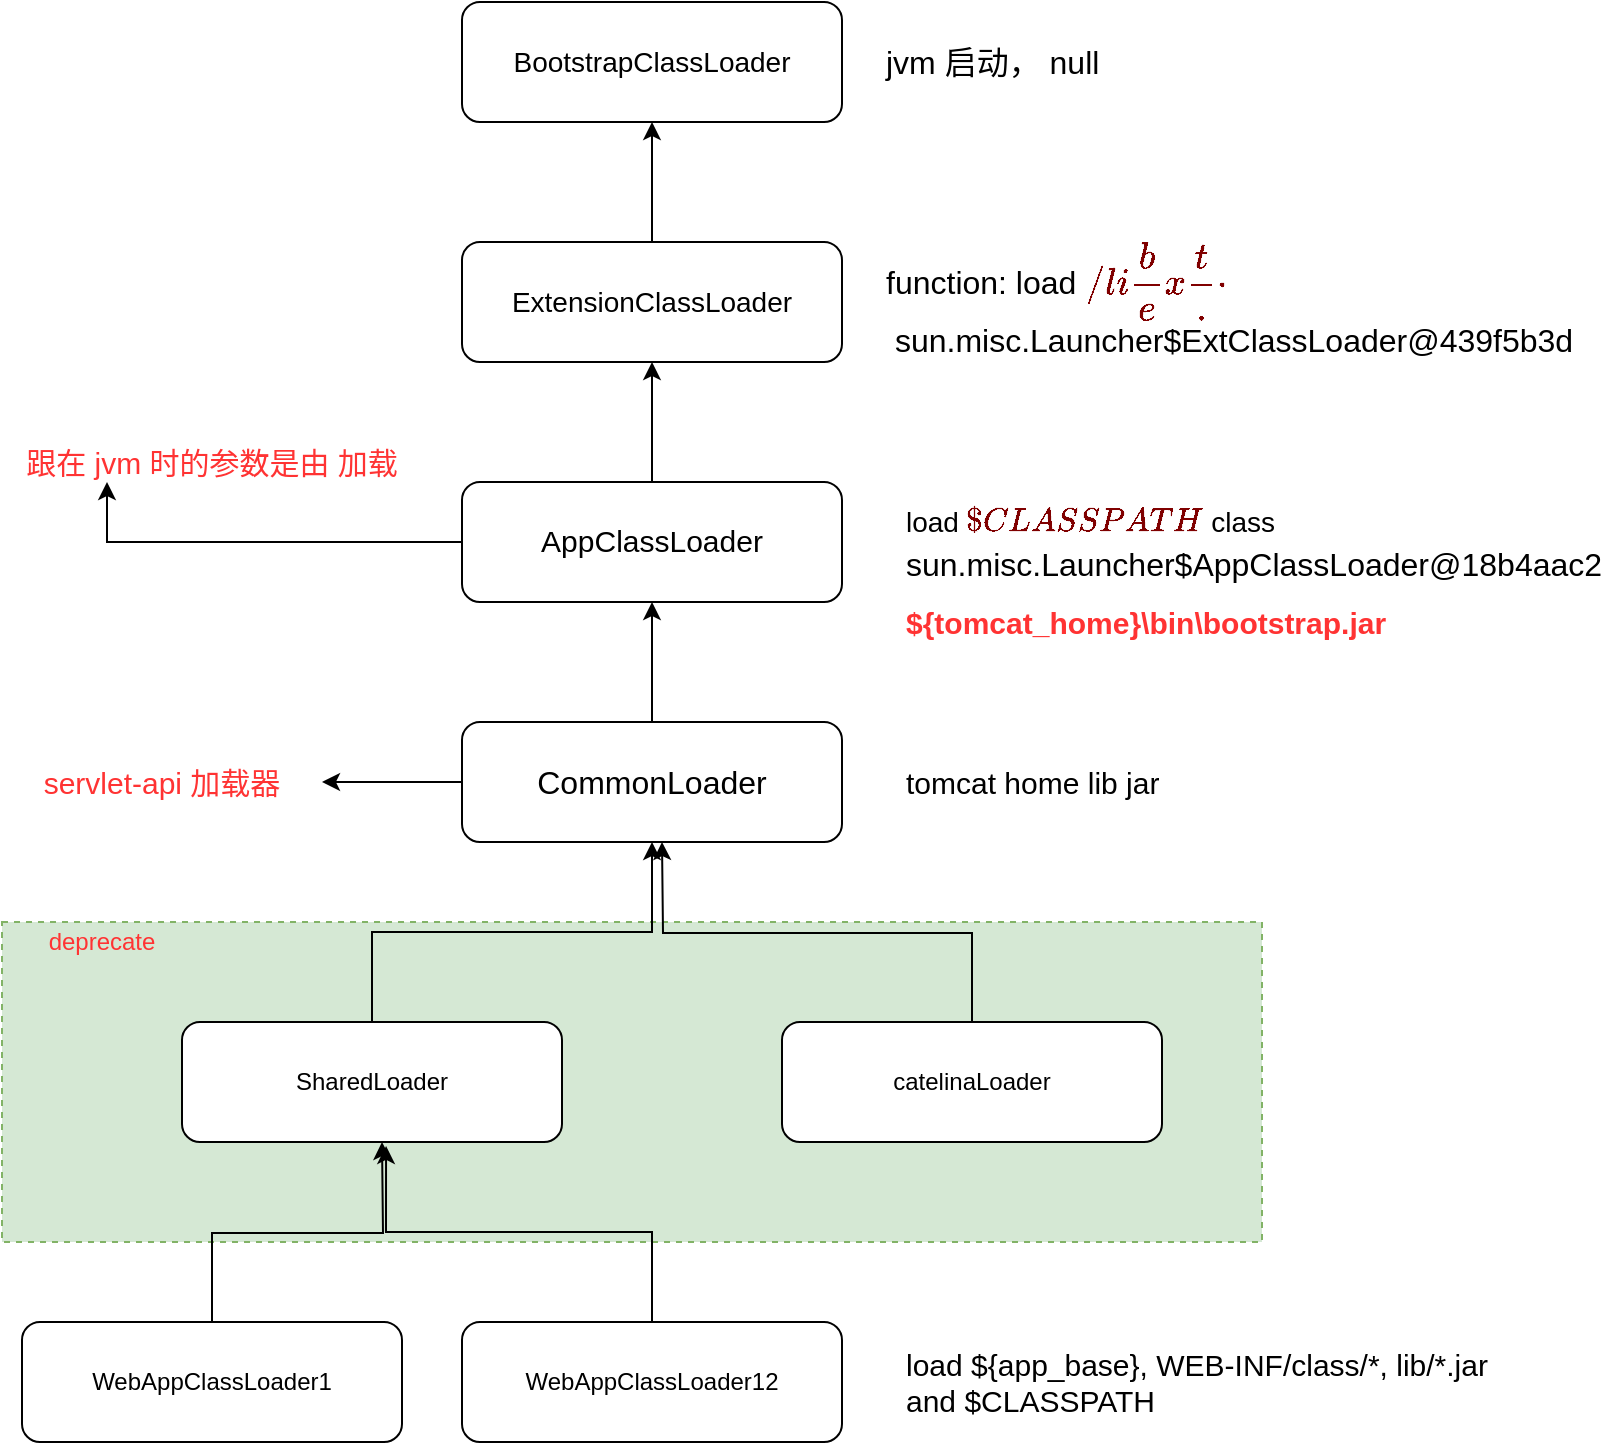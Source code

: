<mxfile version="12.6.5" type="device"><diagram id="uLD5N3YCMw9-cxP6IYKt" name="Page-1"><mxGraphModel dx="1422" dy="822" grid="1" gridSize="10" guides="1" tooltips="1" connect="1" arrows="1" fold="1" page="1" pageScale="1" pageWidth="850" pageHeight="1100" math="0" shadow="0"><root><mxCell id="0"/><mxCell id="1" parent="0"/><mxCell id="ZLfSQoggaqlkhr3yFHGB-25" value="" style="rounded=0;whiteSpace=wrap;html=1;fillColor=#d5e8d4;strokeColor=#82b366;dashed=1;" vertex="1" parent="1"><mxGeometry x="20" y="550" width="630" height="160" as="geometry"/></mxCell><mxCell id="ZLfSQoggaqlkhr3yFHGB-1" value="&lt;span style=&quot;white-space: pre ; background-color: rgb(255 , 255 , 255)&quot;&gt;&lt;font style=&quot;font-size: 14px&quot;&gt;BootstrapClassLoader&lt;/font&gt;&lt;/span&gt;" style="rounded=1;whiteSpace=wrap;html=1;" vertex="1" parent="1"><mxGeometry x="250" y="90" width="190" height="60" as="geometry"/></mxCell><mxCell id="ZLfSQoggaqlkhr3yFHGB-19" style="edgeStyle=orthogonalEdgeStyle;rounded=0;orthogonalLoop=1;jettySize=auto;html=1;exitX=0.5;exitY=0;exitDx=0;exitDy=0;entryX=0.5;entryY=1;entryDx=0;entryDy=0;" edge="1" parent="1" source="ZLfSQoggaqlkhr3yFHGB-2" target="ZLfSQoggaqlkhr3yFHGB-1"><mxGeometry relative="1" as="geometry"/></mxCell><mxCell id="ZLfSQoggaqlkhr3yFHGB-2" value="&lt;span style=&quot;font-size: 14px ; white-space: pre ; background-color: rgb(255 , 255 , 255)&quot;&gt;ExtensionClassLoader&lt;/span&gt;" style="rounded=1;whiteSpace=wrap;html=1;" vertex="1" parent="1"><mxGeometry x="250" y="210" width="190" height="60" as="geometry"/></mxCell><mxCell id="ZLfSQoggaqlkhr3yFHGB-18" style="edgeStyle=orthogonalEdgeStyle;rounded=0;orthogonalLoop=1;jettySize=auto;html=1;exitX=0.5;exitY=0;exitDx=0;exitDy=0;entryX=0.5;entryY=1;entryDx=0;entryDy=0;" edge="1" parent="1" source="ZLfSQoggaqlkhr3yFHGB-3" target="ZLfSQoggaqlkhr3yFHGB-2"><mxGeometry relative="1" as="geometry"/></mxCell><mxCell id="ZLfSQoggaqlkhr3yFHGB-33" style="edgeStyle=orthogonalEdgeStyle;rounded=0;orthogonalLoop=1;jettySize=auto;html=1;entryX=0.25;entryY=1;entryDx=0;entryDy=0;fontSize=15;" edge="1" parent="1" source="ZLfSQoggaqlkhr3yFHGB-3" target="ZLfSQoggaqlkhr3yFHGB-32"><mxGeometry relative="1" as="geometry"/></mxCell><mxCell id="ZLfSQoggaqlkhr3yFHGB-3" value="&lt;div style=&quot;background-color: rgb(255 , 255 , 255) ; line-height: 22px ; white-space: pre&quot;&gt;&lt;div style=&quot;line-height: 22px&quot;&gt;&lt;font style=&quot;font-size: 15px&quot;&gt;AppClassLoader&lt;/font&gt;&lt;/div&gt;&lt;/div&gt;" style="rounded=1;whiteSpace=wrap;html=1;" vertex="1" parent="1"><mxGeometry x="250" y="330" width="190" height="60" as="geometry"/></mxCell><mxCell id="ZLfSQoggaqlkhr3yFHGB-20" style="edgeStyle=orthogonalEdgeStyle;rounded=0;orthogonalLoop=1;jettySize=auto;html=1;entryX=0.5;entryY=1;entryDx=0;entryDy=0;" edge="1" parent="1" source="ZLfSQoggaqlkhr3yFHGB-4" target="ZLfSQoggaqlkhr3yFHGB-3"><mxGeometry relative="1" as="geometry"/></mxCell><mxCell id="ZLfSQoggaqlkhr3yFHGB-34" style="edgeStyle=orthogonalEdgeStyle;rounded=0;orthogonalLoop=1;jettySize=auto;html=1;fontSize=15;" edge="1" parent="1" source="ZLfSQoggaqlkhr3yFHGB-4"><mxGeometry relative="1" as="geometry"><mxPoint x="180" y="480" as="targetPoint"/></mxGeometry></mxCell><mxCell id="ZLfSQoggaqlkhr3yFHGB-4" value="&lt;div style=&quot;background-color: rgb(255 , 255 , 255) ; font-size: 16px ; line-height: 22px ; white-space: pre&quot;&gt;CommonLoader&lt;/div&gt;" style="rounded=1;whiteSpace=wrap;html=1;" vertex="1" parent="1"><mxGeometry x="250" y="450" width="190" height="60" as="geometry"/></mxCell><mxCell id="ZLfSQoggaqlkhr3yFHGB-22" style="edgeStyle=orthogonalEdgeStyle;rounded=0;orthogonalLoop=1;jettySize=auto;html=1;exitX=0.5;exitY=0;exitDx=0;exitDy=0;entryX=0.5;entryY=1;entryDx=0;entryDy=0;" edge="1" parent="1" source="ZLfSQoggaqlkhr3yFHGB-5" target="ZLfSQoggaqlkhr3yFHGB-4"><mxGeometry relative="1" as="geometry"/></mxCell><mxCell id="ZLfSQoggaqlkhr3yFHGB-5" value="SharedLoader" style="rounded=1;whiteSpace=wrap;html=1;" vertex="1" parent="1"><mxGeometry x="110" y="600" width="190" height="60" as="geometry"/></mxCell><mxCell id="ZLfSQoggaqlkhr3yFHGB-23" style="edgeStyle=orthogonalEdgeStyle;rounded=0;orthogonalLoop=1;jettySize=auto;html=1;exitX=0.5;exitY=0;exitDx=0;exitDy=0;" edge="1" parent="1" source="ZLfSQoggaqlkhr3yFHGB-6"><mxGeometry relative="1" as="geometry"><mxPoint x="350" y="510" as="targetPoint"/></mxGeometry></mxCell><mxCell id="ZLfSQoggaqlkhr3yFHGB-6" value="catelinaLoader" style="rounded=1;whiteSpace=wrap;html=1;" vertex="1" parent="1"><mxGeometry x="410" y="600" width="190" height="60" as="geometry"/></mxCell><mxCell id="ZLfSQoggaqlkhr3yFHGB-29" style="edgeStyle=orthogonalEdgeStyle;rounded=0;orthogonalLoop=1;jettySize=auto;html=1;exitX=0.5;exitY=0;exitDx=0;exitDy=0;" edge="1" parent="1" source="ZLfSQoggaqlkhr3yFHGB-7"><mxGeometry relative="1" as="geometry"><mxPoint x="210" y="660" as="targetPoint"/></mxGeometry></mxCell><mxCell id="ZLfSQoggaqlkhr3yFHGB-7" value="WebAppClassLoader1" style="rounded=1;whiteSpace=wrap;html=1;" vertex="1" parent="1"><mxGeometry x="30" y="750" width="190" height="60" as="geometry"/></mxCell><mxCell id="ZLfSQoggaqlkhr3yFHGB-28" style="edgeStyle=orthogonalEdgeStyle;rounded=0;orthogonalLoop=1;jettySize=auto;html=1;exitX=0.5;exitY=0;exitDx=0;exitDy=0;entryX=0.537;entryY=1.033;entryDx=0;entryDy=0;entryPerimeter=0;" edge="1" parent="1" source="ZLfSQoggaqlkhr3yFHGB-8" target="ZLfSQoggaqlkhr3yFHGB-5"><mxGeometry relative="1" as="geometry"/></mxCell><mxCell id="ZLfSQoggaqlkhr3yFHGB-8" value="WebAppClassLoader12" style="rounded=1;whiteSpace=wrap;html=1;" vertex="1" parent="1"><mxGeometry x="250" y="750" width="190" height="60" as="geometry"/></mxCell><mxCell id="ZLfSQoggaqlkhr3yFHGB-13" value="&lt;div style=&quot;background-color: rgb(255 , 255 , 255) ; font-size: 16px ; line-height: 22px ; white-space: pre&quot;&gt;function: load&amp;nbsp;&lt;span style=&quot;color: rgb(128 , 0 , 0)&quot;&gt;`/lib/ext/.*`&lt;/span&gt;&lt;/div&gt;&lt;div style=&quot;background-color: rgb(255 , 255 , 255) ; font-size: 16px ; line-height: 22px ; white-space: pre&quot;&gt;&amp;nbsp;sun.misc.Launcher\$ExtClassLoader@439f5b3d&lt;/div&gt;" style="text;html=1;strokeColor=none;fillColor=none;align=left;verticalAlign=middle;whiteSpace=wrap;rounded=0;" vertex="1" parent="1"><mxGeometry x="460" y="230" width="360" height="20" as="geometry"/></mxCell><mxCell id="ZLfSQoggaqlkhr3yFHGB-14" value="&lt;font style=&quot;font-size: 16px&quot;&gt;jvm 启动， null&lt;/font&gt;" style="text;html=1;strokeColor=none;fillColor=none;align=left;verticalAlign=middle;whiteSpace=wrap;rounded=0;" vertex="1" parent="1"><mxGeometry x="460" y="110" width="135" height="20" as="geometry"/></mxCell><mxCell id="ZLfSQoggaqlkhr3yFHGB-16" value="&lt;div style=&quot;background-color: rgb(255 , 255 , 255) ; font-size: 14px ; line-height: 22px ; white-space: pre&quot;&gt;load&amp;nbsp;&lt;span style=&quot;color: rgb(128 , 0 , 0)&quot;&gt;`$CLASSPATH`&lt;/span&gt;&amp;nbsp;class&lt;/div&gt;&lt;div style=&quot;background-color: rgb(255 , 255 , 255) ; font-size: 14px ; line-height: 22px ; white-space: pre&quot;&gt;&lt;div style=&quot;font-size: 16px ; line-height: 22px&quot;&gt;sun.misc.Launcher\$AppClassLoader@18b4aac2&lt;/div&gt;&lt;/div&gt;" style="text;html=1;strokeColor=none;fillColor=none;align=left;verticalAlign=middle;whiteSpace=wrap;rounded=0;" vertex="1" parent="1"><mxGeometry x="470" y="350" width="240" height="20" as="geometry"/></mxCell><mxCell id="ZLfSQoggaqlkhr3yFHGB-21" value="&lt;font style=&quot;font-size: 15px&quot;&gt;tomcat home lib jar&lt;/font&gt;" style="text;html=1;strokeColor=none;fillColor=none;align=left;verticalAlign=middle;whiteSpace=wrap;rounded=0;" vertex="1" parent="1"><mxGeometry x="470" y="470" width="150" height="20" as="geometry"/></mxCell><mxCell id="ZLfSQoggaqlkhr3yFHGB-26" value="&lt;font color=&quot;#ff3333&quot;&gt;deprecate&lt;/font&gt;" style="text;html=1;strokeColor=none;fillColor=none;align=center;verticalAlign=middle;whiteSpace=wrap;rounded=0;dashed=1;" vertex="1" parent="1"><mxGeometry x="50" y="550" width="40" height="20" as="geometry"/></mxCell><mxCell id="ZLfSQoggaqlkhr3yFHGB-30" value="&lt;font style=&quot;font-size: 15px&quot;&gt;load ${app_base}, WEB-INF/class/*, lib/*.jar &lt;br&gt;and $CLASSPATH&lt;/font&gt;" style="text;html=1;strokeColor=none;fillColor=none;align=left;verticalAlign=middle;whiteSpace=wrap;rounded=0;dashed=1;" vertex="1" parent="1"><mxGeometry x="470" y="770" width="330" height="20" as="geometry"/></mxCell><mxCell id="ZLfSQoggaqlkhr3yFHGB-31" value="&lt;b&gt;&lt;font color=&quot;#ff3333&quot; style=&quot;font-size: 15px&quot;&gt;${tomcat_home}\bin\bootstrap.jar&lt;/font&gt;&lt;/b&gt;" style="text;html=1;strokeColor=none;fillColor=none;align=left;verticalAlign=middle;whiteSpace=wrap;rounded=0;dashed=1;" vertex="1" parent="1"><mxGeometry x="470" y="390" width="250" height="20" as="geometry"/></mxCell><mxCell id="ZLfSQoggaqlkhr3yFHGB-32" value="&lt;font color=&quot;#ff3333&quot;&gt;跟在 jvm 时的参数是由 加载&lt;/font&gt;" style="text;html=1;strokeColor=none;fillColor=none;align=center;verticalAlign=middle;whiteSpace=wrap;rounded=0;dashed=1;fontSize=15;" vertex="1" parent="1"><mxGeometry x="20" y="310" width="210" height="20" as="geometry"/></mxCell><mxCell id="ZLfSQoggaqlkhr3yFHGB-35" value="&lt;font color=&quot;#ff3333&quot;&gt;servlet-api 加载器&lt;/font&gt;" style="text;html=1;strokeColor=none;fillColor=none;align=center;verticalAlign=middle;whiteSpace=wrap;rounded=0;dashed=1;fontSize=15;" vertex="1" parent="1"><mxGeometry x="30" y="470" width="140" height="20" as="geometry"/></mxCell></root></mxGraphModel></diagram></mxfile>
